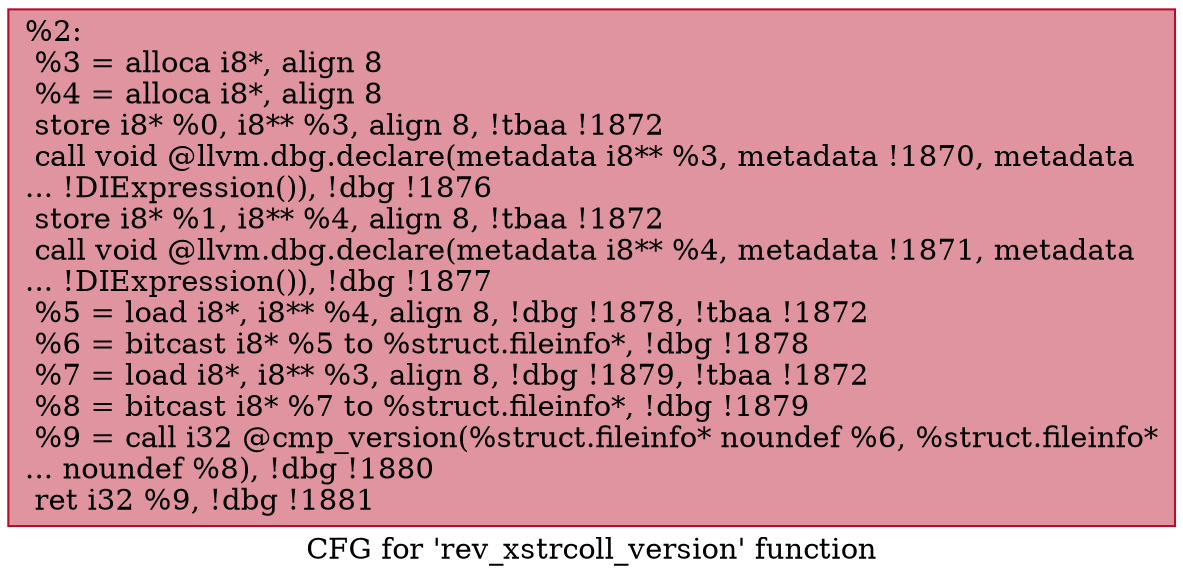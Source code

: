 digraph "CFG for 'rev_xstrcoll_version' function" {
	label="CFG for 'rev_xstrcoll_version' function";

	Node0x20ee1d0 [shape=record,color="#b70d28ff", style=filled, fillcolor="#b70d2870",label="{%2:\l  %3 = alloca i8*, align 8\l  %4 = alloca i8*, align 8\l  store i8* %0, i8** %3, align 8, !tbaa !1872\l  call void @llvm.dbg.declare(metadata i8** %3, metadata !1870, metadata\l... !DIExpression()), !dbg !1876\l  store i8* %1, i8** %4, align 8, !tbaa !1872\l  call void @llvm.dbg.declare(metadata i8** %4, metadata !1871, metadata\l... !DIExpression()), !dbg !1877\l  %5 = load i8*, i8** %4, align 8, !dbg !1878, !tbaa !1872\l  %6 = bitcast i8* %5 to %struct.fileinfo*, !dbg !1878\l  %7 = load i8*, i8** %3, align 8, !dbg !1879, !tbaa !1872\l  %8 = bitcast i8* %7 to %struct.fileinfo*, !dbg !1879\l  %9 = call i32 @cmp_version(%struct.fileinfo* noundef %6, %struct.fileinfo*\l... noundef %8), !dbg !1880\l  ret i32 %9, !dbg !1881\l}"];
}
